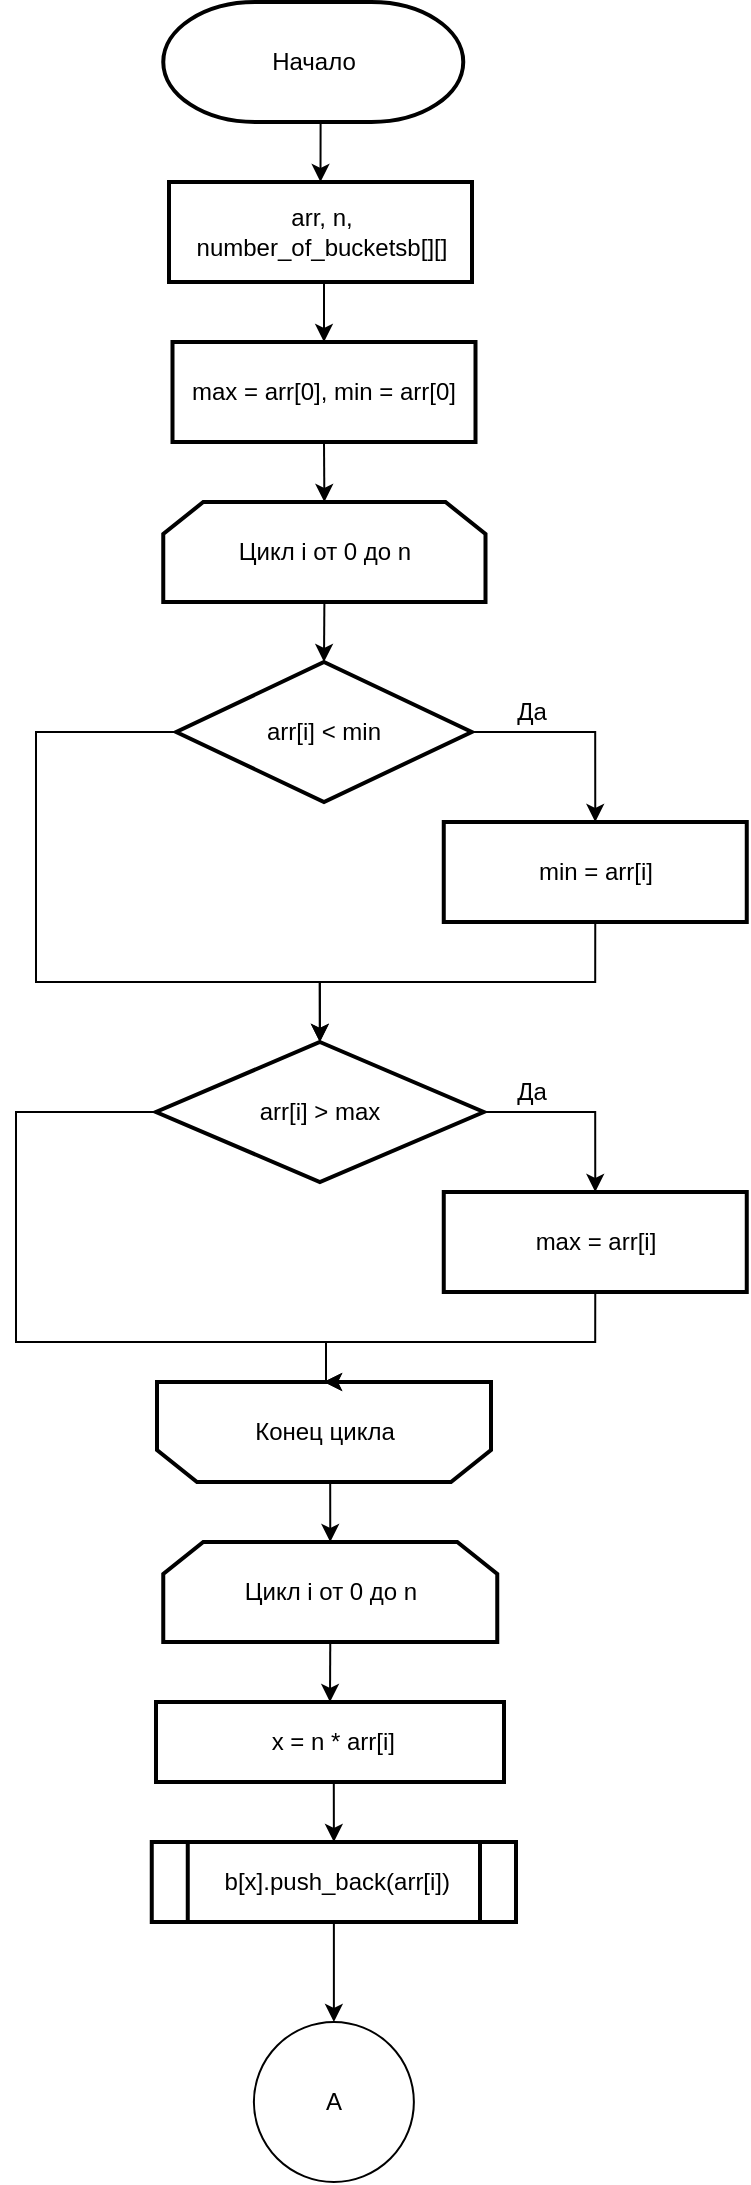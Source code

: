 <mxfile version="20.4.0" type="device"><diagram id="0ljQPHHmqPp33nUMhPXQ" name="Страница 1"><mxGraphModel dx="754" dy="510" grid="1" gridSize="10" guides="1" tooltips="1" connect="1" arrows="1" fold="1" page="1" pageScale="1" pageWidth="827" pageHeight="1169" math="0" shadow="0"><root><mxCell id="0"/><mxCell id="1" parent="0"/><mxCell id="yjWTeo4lDtRtIBsHYqD6-20" style="edgeStyle=orthogonalEdgeStyle;rounded=0;orthogonalLoop=1;jettySize=auto;html=1;exitX=0.5;exitY=1;exitDx=0;exitDy=0;exitPerimeter=0;entryX=0.5;entryY=0;entryDx=0;entryDy=0;" parent="1" source="yjWTeo4lDtRtIBsHYqD6-1" target="yjWTeo4lDtRtIBsHYqD6-13" edge="1"><mxGeometry relative="1" as="geometry"/></mxCell><mxCell id="yjWTeo4lDtRtIBsHYqD6-1" value="Начало" style="strokeWidth=2;html=1;shape=mxgraph.flowchart.terminator;whiteSpace=wrap;" parent="1" vertex="1"><mxGeometry x="333.63" y="20" width="150" height="60" as="geometry"/></mxCell><mxCell id="iJ0RX_KlnBauz3QHoNdC-24" style="edgeStyle=orthogonalEdgeStyle;rounded=0;orthogonalLoop=1;jettySize=auto;html=1;exitX=0.5;exitY=1;exitDx=0;exitDy=0;entryX=0.5;entryY=0;entryDx=0;entryDy=0;" parent="1" source="yjWTeo4lDtRtIBsHYqD6-4" target="yjWTeo4lDtRtIBsHYqD6-16" edge="1"><mxGeometry relative="1" as="geometry"/></mxCell><mxCell id="yjWTeo4lDtRtIBsHYqD6-4" value="Цикл i от 0 до n" style="shape=loopLimit;whiteSpace=wrap;html=1;strokeWidth=2;direction=east;" parent="1" vertex="1"><mxGeometry x="333.63" y="790" width="167" height="50" as="geometry"/></mxCell><mxCell id="iJ0RX_KlnBauz3QHoNdC-30" style="edgeStyle=orthogonalEdgeStyle;rounded=0;orthogonalLoop=1;jettySize=auto;html=1;exitX=0.5;exitY=1;exitDx=0;exitDy=0;" parent="1" source="yjWTeo4lDtRtIBsHYqD6-11" target="e2rq9zsIoXJswXbdYHmJ-1" edge="1"><mxGeometry relative="1" as="geometry"/></mxCell><mxCell id="yjWTeo4lDtRtIBsHYqD6-11" value="&amp;nbsp;b[x].push_back(arr[i])" style="shape=process;whiteSpace=wrap;html=1;backgroundOutline=1;strokeWidth=2;" parent="1" vertex="1"><mxGeometry x="327.88" y="940" width="182.12" height="40" as="geometry"/></mxCell><mxCell id="iJ0RX_KlnBauz3QHoNdC-20" style="edgeStyle=orthogonalEdgeStyle;rounded=0;orthogonalLoop=1;jettySize=auto;html=1;exitX=0.5;exitY=1;exitDx=0;exitDy=0;entryX=0.5;entryY=0;entryDx=0;entryDy=0;" parent="1" source="yjWTeo4lDtRtIBsHYqD6-13" target="iJ0RX_KlnBauz3QHoNdC-8" edge="1"><mxGeometry relative="1" as="geometry"/></mxCell><mxCell id="yjWTeo4lDtRtIBsHYqD6-13" value="arr, n, number_of_bucketsb[][]" style="rounded=0;whiteSpace=wrap;html=1;absoluteArcSize=1;arcSize=14;strokeWidth=2;" parent="1" vertex="1"><mxGeometry x="336.5" y="110" width="151.5" height="50" as="geometry"/></mxCell><mxCell id="iJ0RX_KlnBauz3QHoNdC-28" style="edgeStyle=orthogonalEdgeStyle;rounded=0;orthogonalLoop=1;jettySize=auto;html=1;exitX=0.5;exitY=1;exitDx=0;exitDy=0;entryX=0.5;entryY=0;entryDx=0;entryDy=0;" parent="1" source="yjWTeo4lDtRtIBsHYqD6-16" target="yjWTeo4lDtRtIBsHYqD6-11" edge="1"><mxGeometry relative="1" as="geometry"/></mxCell><mxCell id="yjWTeo4lDtRtIBsHYqD6-16" value="&amp;nbsp;x = n * arr[i]" style="rounded=0;whiteSpace=wrap;html=1;absoluteArcSize=1;arcSize=14;strokeWidth=2;" parent="1" vertex="1"><mxGeometry x="330" y="870" width="174" height="40" as="geometry"/></mxCell><mxCell id="e2rq9zsIoXJswXbdYHmJ-1" value="A" style="ellipse;whiteSpace=wrap;html=1;aspect=fixed;" parent="1" vertex="1"><mxGeometry x="378.94" y="1030" width="80" height="80" as="geometry"/></mxCell><mxCell id="iJ0RX_KlnBauz3QHoNdC-18" style="edgeStyle=orthogonalEdgeStyle;rounded=0;orthogonalLoop=1;jettySize=auto;html=1;exitX=0.5;exitY=1;exitDx=0;exitDy=0;entryX=0.5;entryY=0;entryDx=0;entryDy=0;entryPerimeter=0;" parent="1" source="iJ0RX_KlnBauz3QHoNdC-2" target="iJ0RX_KlnBauz3QHoNdC-10" edge="1"><mxGeometry relative="1" as="geometry"/></mxCell><mxCell id="iJ0RX_KlnBauz3QHoNdC-2" value="Цикл i от 0 до n" style="shape=loopLimit;whiteSpace=wrap;html=1;strokeWidth=2;direction=east;" parent="1" vertex="1"><mxGeometry x="333.63" y="270" width="161.12" height="50" as="geometry"/></mxCell><mxCell id="iJ0RX_KlnBauz3QHoNdC-27" style="edgeStyle=orthogonalEdgeStyle;rounded=0;orthogonalLoop=1;jettySize=auto;html=1;exitX=0.5;exitY=0;exitDx=0;exitDy=0;entryX=0.5;entryY=0;entryDx=0;entryDy=0;" parent="1" source="iJ0RX_KlnBauz3QHoNdC-3" target="yjWTeo4lDtRtIBsHYqD6-4" edge="1"><mxGeometry relative="1" as="geometry"/></mxCell><mxCell id="iJ0RX_KlnBauz3QHoNdC-3" value="Конец цикла" style="shape=loopLimit;whiteSpace=wrap;html=1;strokeWidth=2;direction=west;" parent="1" vertex="1"><mxGeometry x="330.5" y="710" width="167" height="50" as="geometry"/></mxCell><mxCell id="iJ0RX_KlnBauz3QHoNdC-19" style="edgeStyle=orthogonalEdgeStyle;rounded=0;orthogonalLoop=1;jettySize=auto;html=1;exitX=0.5;exitY=1;exitDx=0;exitDy=0;entryX=0.5;entryY=0;entryDx=0;entryDy=0;" parent="1" source="iJ0RX_KlnBauz3QHoNdC-8" target="iJ0RX_KlnBauz3QHoNdC-2" edge="1"><mxGeometry relative="1" as="geometry"/></mxCell><mxCell id="iJ0RX_KlnBauz3QHoNdC-8" value="max = arr[0], min = arr[0]" style="rounded=0;whiteSpace=wrap;html=1;absoluteArcSize=1;arcSize=14;strokeWidth=2;" parent="1" vertex="1"><mxGeometry x="338.25" y="190" width="151.5" height="50" as="geometry"/></mxCell><mxCell id="iJ0RX_KlnBauz3QHoNdC-15" style="edgeStyle=orthogonalEdgeStyle;rounded=0;orthogonalLoop=1;jettySize=auto;html=1;exitX=1;exitY=0.5;exitDx=0;exitDy=0;exitPerimeter=0;entryX=0.5;entryY=0;entryDx=0;entryDy=0;" parent="1" source="iJ0RX_KlnBauz3QHoNdC-10" target="iJ0RX_KlnBauz3QHoNdC-12" edge="1"><mxGeometry relative="1" as="geometry"/></mxCell><mxCell id="iJ0RX_KlnBauz3QHoNdC-17" style="edgeStyle=orthogonalEdgeStyle;rounded=0;orthogonalLoop=1;jettySize=auto;html=1;exitX=0;exitY=0.5;exitDx=0;exitDy=0;exitPerimeter=0;entryX=0.5;entryY=0;entryDx=0;entryDy=0;entryPerimeter=0;" parent="1" source="iJ0RX_KlnBauz3QHoNdC-10" target="iJ0RX_KlnBauz3QHoNdC-11" edge="1"><mxGeometry relative="1" as="geometry"><Array as="points"><mxPoint x="270" y="385"/><mxPoint x="270" y="510"/><mxPoint x="412" y="510"/></Array></mxGeometry></mxCell><mxCell id="iJ0RX_KlnBauz3QHoNdC-10" value="arr[i] &amp;lt; min" style="strokeWidth=2;html=1;shape=mxgraph.flowchart.decision;whiteSpace=wrap;" parent="1" vertex="1"><mxGeometry x="340.12" y="350" width="147.75" height="70" as="geometry"/></mxCell><mxCell id="iJ0RX_KlnBauz3QHoNdC-14" style="edgeStyle=orthogonalEdgeStyle;rounded=0;orthogonalLoop=1;jettySize=auto;html=1;exitX=1;exitY=0.5;exitDx=0;exitDy=0;exitPerimeter=0;entryX=0.5;entryY=0;entryDx=0;entryDy=0;" parent="1" source="iJ0RX_KlnBauz3QHoNdC-11" target="iJ0RX_KlnBauz3QHoNdC-13" edge="1"><mxGeometry relative="1" as="geometry"/></mxCell><mxCell id="iJ0RX_KlnBauz3QHoNdC-22" style="edgeStyle=orthogonalEdgeStyle;rounded=0;orthogonalLoop=1;jettySize=auto;html=1;exitX=0;exitY=0.5;exitDx=0;exitDy=0;exitPerimeter=0;entryX=0.5;entryY=1;entryDx=0;entryDy=0;" parent="1" source="iJ0RX_KlnBauz3QHoNdC-11" target="iJ0RX_KlnBauz3QHoNdC-3" edge="1"><mxGeometry relative="1" as="geometry"><mxPoint x="420" y="690" as="targetPoint"/><Array as="points"><mxPoint x="260" y="575"/><mxPoint x="260" y="690"/><mxPoint x="415" y="690"/><mxPoint x="415" y="710"/></Array></mxGeometry></mxCell><mxCell id="iJ0RX_KlnBauz3QHoNdC-11" value="arr[i] &amp;gt; max" style="strokeWidth=2;html=1;shape=mxgraph.flowchart.decision;whiteSpace=wrap;" parent="1" vertex="1"><mxGeometry x="330" y="540" width="163.88" height="70" as="geometry"/></mxCell><mxCell id="iJ0RX_KlnBauz3QHoNdC-16" style="edgeStyle=orthogonalEdgeStyle;rounded=0;orthogonalLoop=1;jettySize=auto;html=1;exitX=0.5;exitY=1;exitDx=0;exitDy=0;entryX=0.5;entryY=0;entryDx=0;entryDy=0;entryPerimeter=0;" parent="1" source="iJ0RX_KlnBauz3QHoNdC-12" target="iJ0RX_KlnBauz3QHoNdC-11" edge="1"><mxGeometry relative="1" as="geometry"><Array as="points"><mxPoint x="550" y="510"/><mxPoint x="412" y="510"/></Array></mxGeometry></mxCell><mxCell id="iJ0RX_KlnBauz3QHoNdC-12" value="min = arr[i]" style="rounded=0;whiteSpace=wrap;html=1;absoluteArcSize=1;arcSize=14;strokeWidth=2;" parent="1" vertex="1"><mxGeometry x="473.88" y="430" width="151.5" height="50" as="geometry"/></mxCell><mxCell id="iJ0RX_KlnBauz3QHoNdC-21" style="edgeStyle=orthogonalEdgeStyle;rounded=0;orthogonalLoop=1;jettySize=auto;html=1;exitX=0.5;exitY=1;exitDx=0;exitDy=0;entryX=0.5;entryY=1;entryDx=0;entryDy=0;" parent="1" source="iJ0RX_KlnBauz3QHoNdC-13" target="iJ0RX_KlnBauz3QHoNdC-3" edge="1"><mxGeometry relative="1" as="geometry"><Array as="points"><mxPoint x="550" y="690"/><mxPoint x="415" y="690"/></Array></mxGeometry></mxCell><mxCell id="iJ0RX_KlnBauz3QHoNdC-13" value="max = arr[i]" style="rounded=0;whiteSpace=wrap;html=1;absoluteArcSize=1;arcSize=14;strokeWidth=2;" parent="1" vertex="1"><mxGeometry x="473.88" y="615" width="151.5" height="50" as="geometry"/></mxCell><mxCell id="DJfngVN8yIbwTC-zfS15-1" value="Да" style="text;html=1;strokeColor=none;fillColor=none;align=center;verticalAlign=middle;whiteSpace=wrap;rounded=0;" vertex="1" parent="1"><mxGeometry x="487.87" y="360" width="60" height="30" as="geometry"/></mxCell><mxCell id="DJfngVN8yIbwTC-zfS15-2" value="Да" style="text;html=1;strokeColor=none;fillColor=none;align=center;verticalAlign=middle;whiteSpace=wrap;rounded=0;" vertex="1" parent="1"><mxGeometry x="487.87" y="550" width="60" height="30" as="geometry"/></mxCell></root></mxGraphModel></diagram></mxfile>